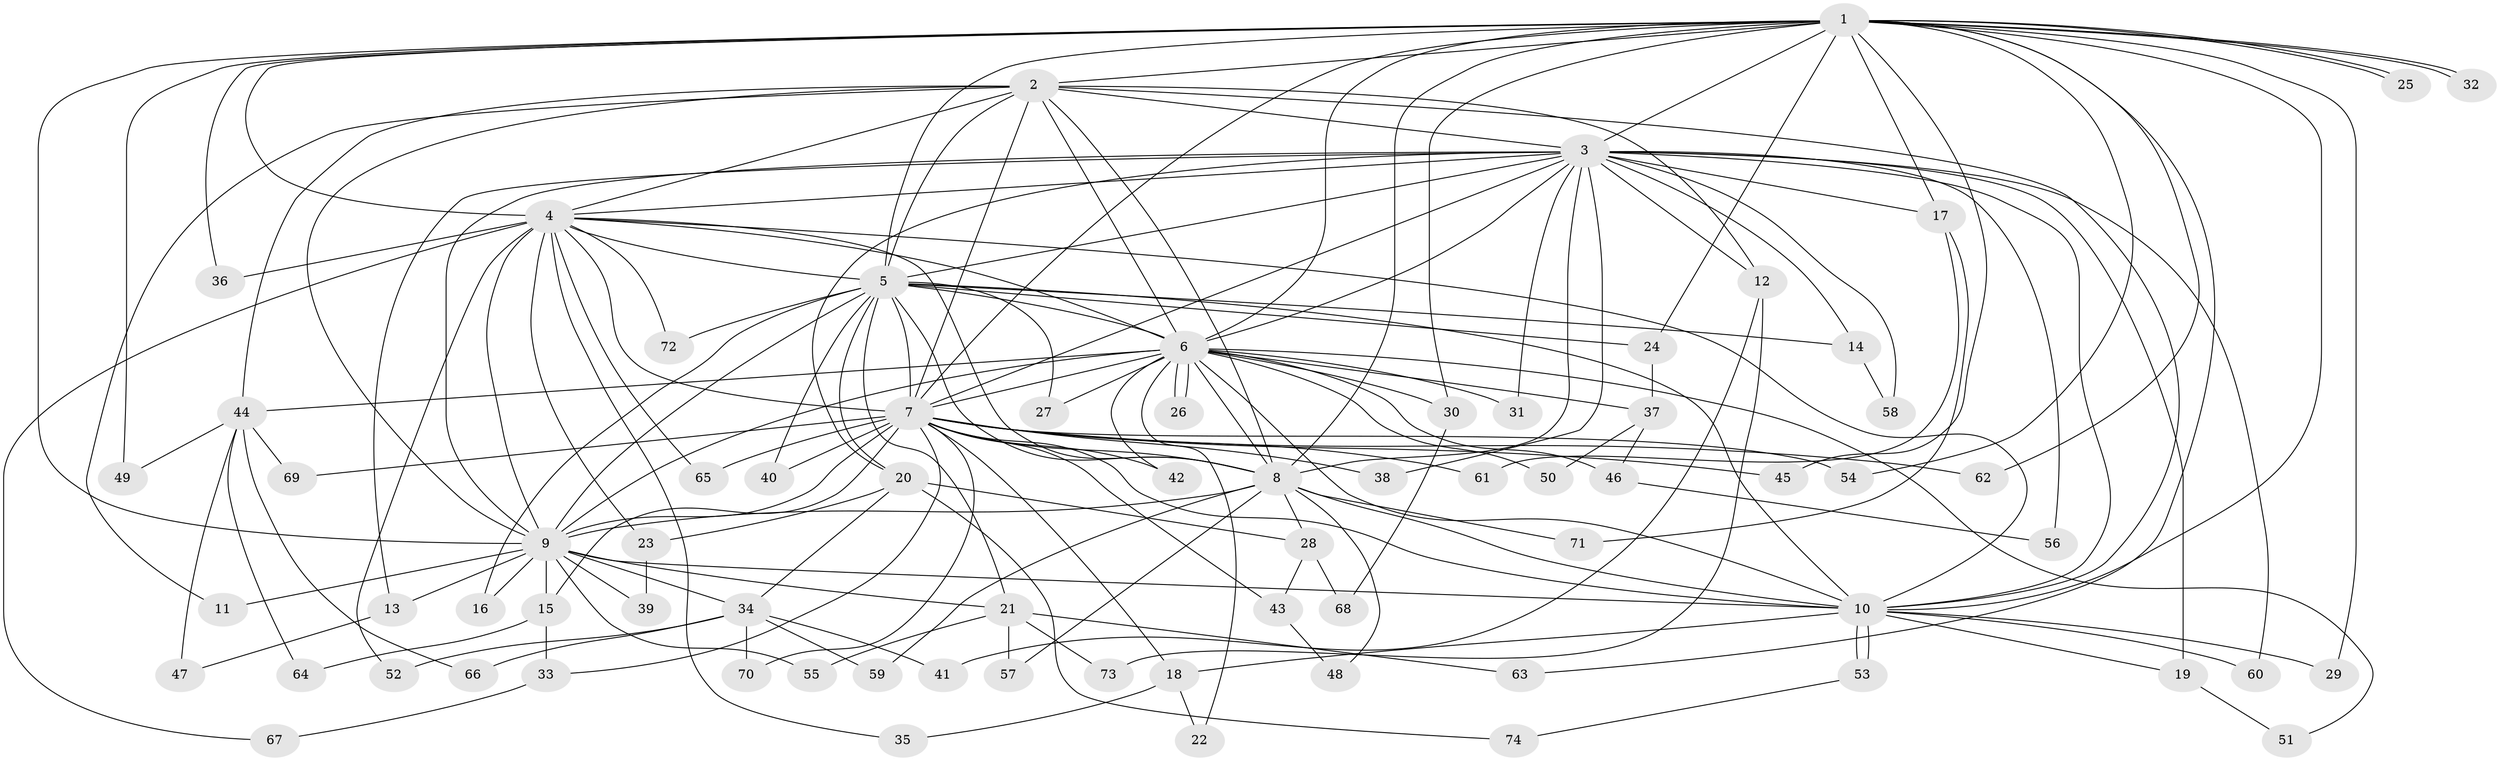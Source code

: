 // Generated by graph-tools (version 1.1) at 2025/44/03/09/25 04:44:01]
// undirected, 74 vertices, 173 edges
graph export_dot {
graph [start="1"]
  node [color=gray90,style=filled];
  1;
  2;
  3;
  4;
  5;
  6;
  7;
  8;
  9;
  10;
  11;
  12;
  13;
  14;
  15;
  16;
  17;
  18;
  19;
  20;
  21;
  22;
  23;
  24;
  25;
  26;
  27;
  28;
  29;
  30;
  31;
  32;
  33;
  34;
  35;
  36;
  37;
  38;
  39;
  40;
  41;
  42;
  43;
  44;
  45;
  46;
  47;
  48;
  49;
  50;
  51;
  52;
  53;
  54;
  55;
  56;
  57;
  58;
  59;
  60;
  61;
  62;
  63;
  64;
  65;
  66;
  67;
  68;
  69;
  70;
  71;
  72;
  73;
  74;
  1 -- 2;
  1 -- 3;
  1 -- 4;
  1 -- 5;
  1 -- 6;
  1 -- 7;
  1 -- 8;
  1 -- 9;
  1 -- 10;
  1 -- 17;
  1 -- 24;
  1 -- 25;
  1 -- 25;
  1 -- 29;
  1 -- 30;
  1 -- 32;
  1 -- 32;
  1 -- 36;
  1 -- 45;
  1 -- 49;
  1 -- 54;
  1 -- 62;
  1 -- 63;
  2 -- 3;
  2 -- 4;
  2 -- 5;
  2 -- 6;
  2 -- 7;
  2 -- 8;
  2 -- 9;
  2 -- 10;
  2 -- 11;
  2 -- 12;
  2 -- 44;
  3 -- 4;
  3 -- 5;
  3 -- 6;
  3 -- 7;
  3 -- 8;
  3 -- 9;
  3 -- 10;
  3 -- 12;
  3 -- 13;
  3 -- 14;
  3 -- 17;
  3 -- 19;
  3 -- 20;
  3 -- 31;
  3 -- 38;
  3 -- 56;
  3 -- 58;
  3 -- 60;
  4 -- 5;
  4 -- 6;
  4 -- 7;
  4 -- 8;
  4 -- 9;
  4 -- 10;
  4 -- 23;
  4 -- 35;
  4 -- 36;
  4 -- 52;
  4 -- 65;
  4 -- 67;
  4 -- 72;
  5 -- 6;
  5 -- 7;
  5 -- 8;
  5 -- 9;
  5 -- 10;
  5 -- 14;
  5 -- 16;
  5 -- 20;
  5 -- 21;
  5 -- 24;
  5 -- 27;
  5 -- 40;
  5 -- 72;
  6 -- 7;
  6 -- 8;
  6 -- 9;
  6 -- 10;
  6 -- 22;
  6 -- 26;
  6 -- 26;
  6 -- 27;
  6 -- 30;
  6 -- 31;
  6 -- 37;
  6 -- 42;
  6 -- 44;
  6 -- 46;
  6 -- 50;
  6 -- 51;
  7 -- 8;
  7 -- 9;
  7 -- 10;
  7 -- 15;
  7 -- 18;
  7 -- 33;
  7 -- 38;
  7 -- 40;
  7 -- 42;
  7 -- 43;
  7 -- 45;
  7 -- 54;
  7 -- 61;
  7 -- 62;
  7 -- 65;
  7 -- 69;
  7 -- 70;
  8 -- 9;
  8 -- 10;
  8 -- 28;
  8 -- 48;
  8 -- 57;
  8 -- 59;
  8 -- 71;
  9 -- 10;
  9 -- 11;
  9 -- 13;
  9 -- 15;
  9 -- 16;
  9 -- 21;
  9 -- 34;
  9 -- 39;
  9 -- 55;
  10 -- 18;
  10 -- 19;
  10 -- 29;
  10 -- 53;
  10 -- 53;
  10 -- 60;
  12 -- 41;
  12 -- 73;
  13 -- 47;
  14 -- 58;
  15 -- 33;
  15 -- 64;
  17 -- 61;
  17 -- 71;
  18 -- 22;
  18 -- 35;
  19 -- 51;
  20 -- 23;
  20 -- 28;
  20 -- 34;
  20 -- 74;
  21 -- 55;
  21 -- 57;
  21 -- 63;
  21 -- 73;
  23 -- 39;
  24 -- 37;
  28 -- 43;
  28 -- 68;
  30 -- 68;
  33 -- 67;
  34 -- 41;
  34 -- 52;
  34 -- 59;
  34 -- 66;
  34 -- 70;
  37 -- 46;
  37 -- 50;
  43 -- 48;
  44 -- 47;
  44 -- 49;
  44 -- 64;
  44 -- 66;
  44 -- 69;
  46 -- 56;
  53 -- 74;
}
